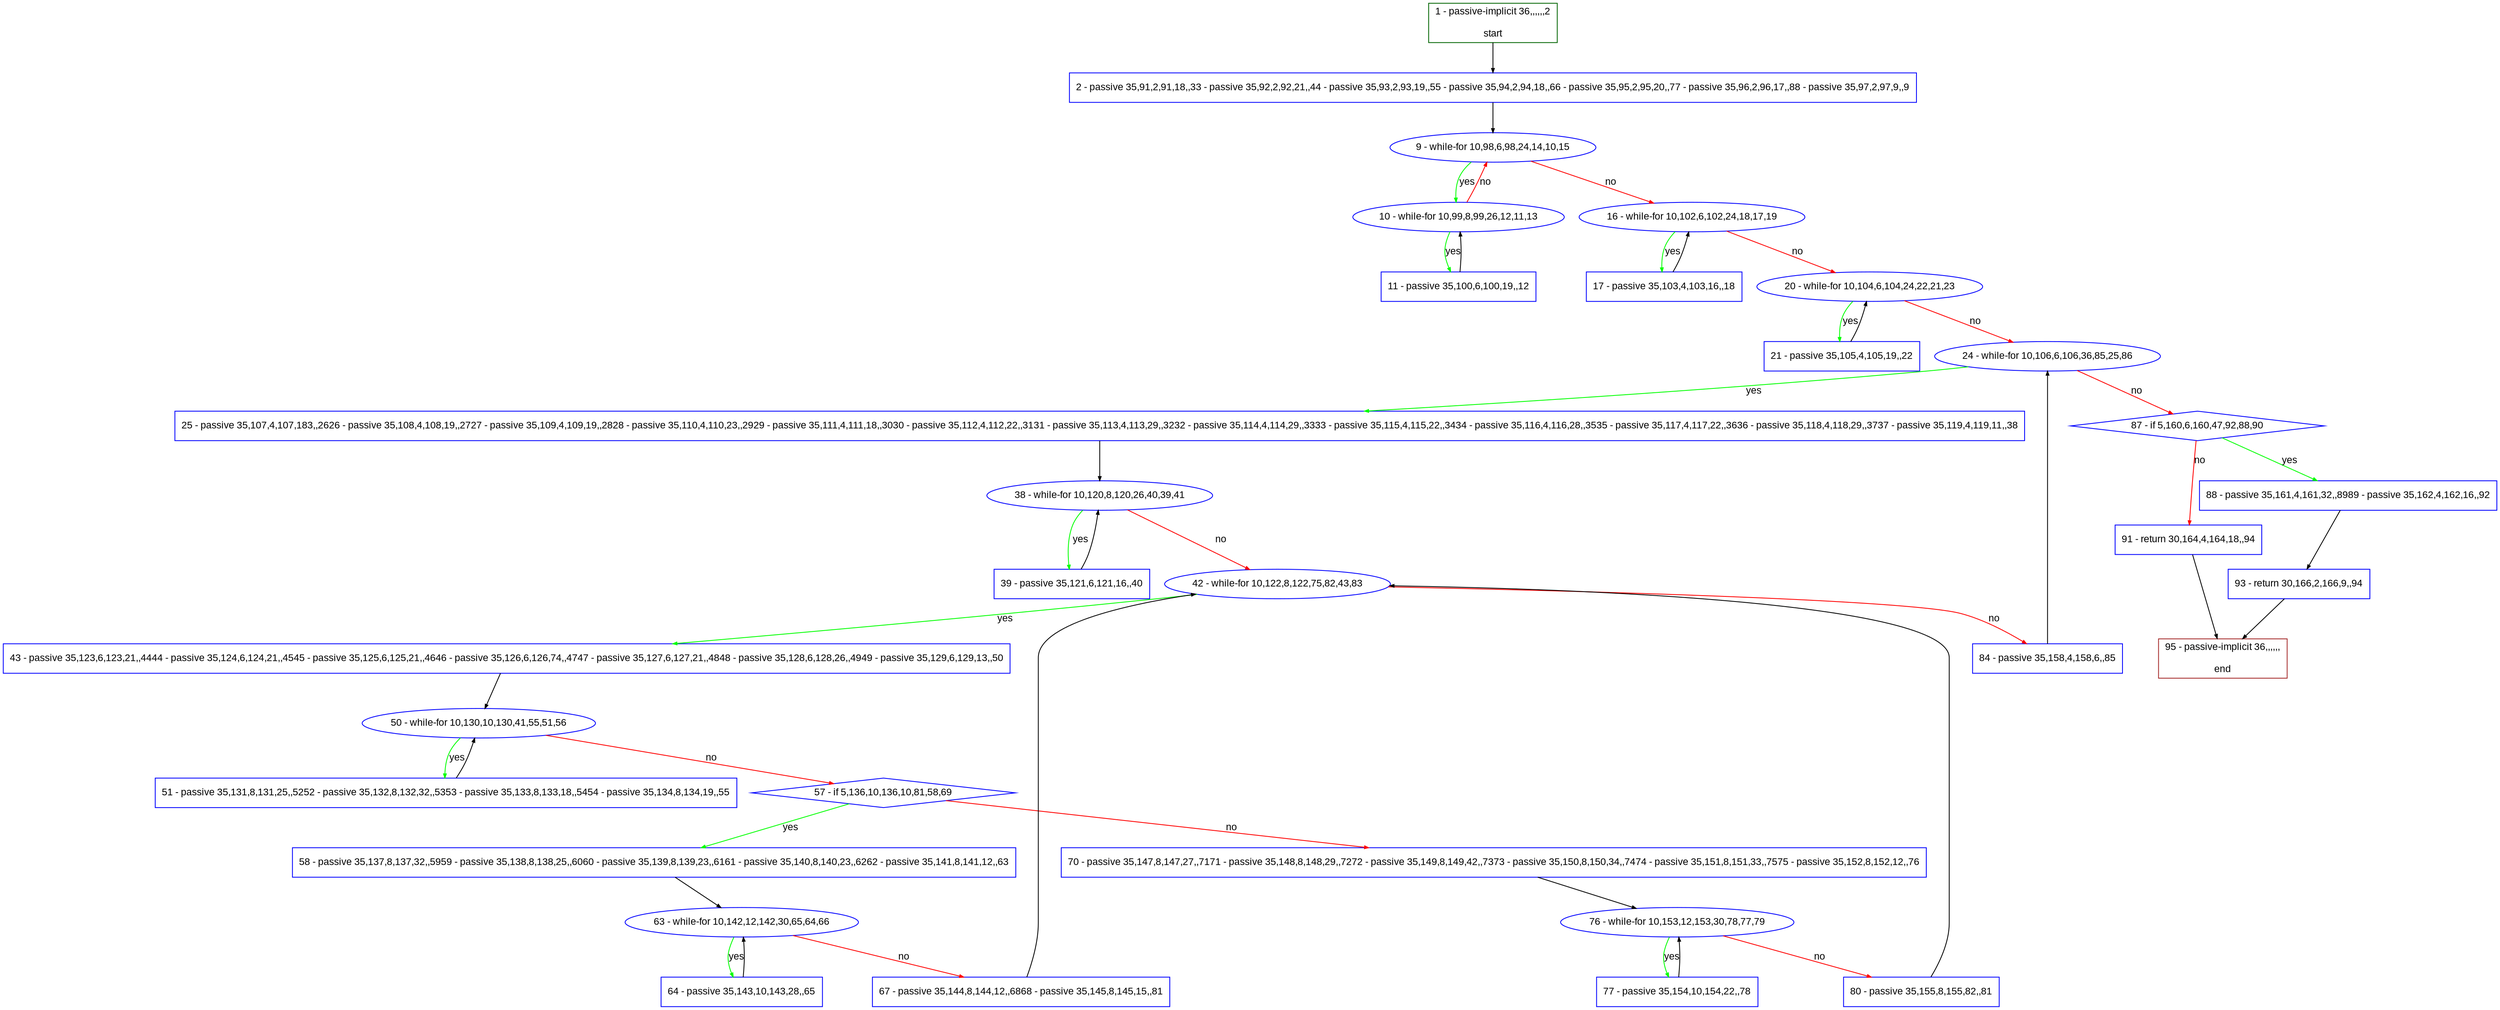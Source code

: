 digraph "" {
  graph [pack="true", label="", fontsize="12", packmode="clust", fontname="Arial", fillcolor="#FFFFCC", bgcolor="white", style="rounded,filled", compound="true"];
  node [node_initialized="no", label="", color="grey", fontsize="12", fillcolor="white", fontname="Arial", style="filled", shape="rectangle", compound="true", fixedsize="false"];
  edge [fontcolor="black", arrowhead="normal", arrowtail="none", arrowsize="0.5", ltail="", label="", color="black", fontsize="12", lhead="", fontname="Arial", dir="forward", compound="true"];
  __N1 [label="2 - passive 35,91,2,91,18,,33 - passive 35,92,2,92,21,,44 - passive 35,93,2,93,19,,55 - passive 35,94,2,94,18,,66 - passive 35,95,2,95,20,,77 - passive 35,96,2,96,17,,88 - passive 35,97,2,97,9,,9", color="#0000ff", fillcolor="#ffffff", style="filled", shape="box"];
  __N2 [label="1 - passive-implicit 36,,,,,,2\n\nstart", color="#006400", fillcolor="#ffffff", style="filled", shape="box"];
  __N3 [label="9 - while-for 10,98,6,98,24,14,10,15", color="#0000ff", fillcolor="#ffffff", style="filled", shape="oval"];
  __N4 [label="10 - while-for 10,99,8,99,26,12,11,13", color="#0000ff", fillcolor="#ffffff", style="filled", shape="oval"];
  __N5 [label="16 - while-for 10,102,6,102,24,18,17,19", color="#0000ff", fillcolor="#ffffff", style="filled", shape="oval"];
  __N6 [label="11 - passive 35,100,6,100,19,,12", color="#0000ff", fillcolor="#ffffff", style="filled", shape="box"];
  __N7 [label="17 - passive 35,103,4,103,16,,18", color="#0000ff", fillcolor="#ffffff", style="filled", shape="box"];
  __N8 [label="20 - while-for 10,104,6,104,24,22,21,23", color="#0000ff", fillcolor="#ffffff", style="filled", shape="oval"];
  __N9 [label="21 - passive 35,105,4,105,19,,22", color="#0000ff", fillcolor="#ffffff", style="filled", shape="box"];
  __N10 [label="24 - while-for 10,106,6,106,36,85,25,86", color="#0000ff", fillcolor="#ffffff", style="filled", shape="oval"];
  __N11 [label="25 - passive 35,107,4,107,183,,2626 - passive 35,108,4,108,19,,2727 - passive 35,109,4,109,19,,2828 - passive 35,110,4,110,23,,2929 - passive 35,111,4,111,18,,3030 - passive 35,112,4,112,22,,3131 - passive 35,113,4,113,29,,3232 - passive 35,114,4,114,29,,3333 - passive 35,115,4,115,22,,3434 - passive 35,116,4,116,28,,3535 - passive 35,117,4,117,22,,3636 - passive 35,118,4,118,29,,3737 - passive 35,119,4,119,11,,38", color="#0000ff", fillcolor="#ffffff", style="filled", shape="box"];
  __N12 [label="87 - if 5,160,6,160,47,92,88,90", color="#0000ff", fillcolor="#ffffff", style="filled", shape="diamond"];
  __N13 [label="38 - while-for 10,120,8,120,26,40,39,41", color="#0000ff", fillcolor="#ffffff", style="filled", shape="oval"];
  __N14 [label="39 - passive 35,121,6,121,16,,40", color="#0000ff", fillcolor="#ffffff", style="filled", shape="box"];
  __N15 [label="42 - while-for 10,122,8,122,75,82,43,83", color="#0000ff", fillcolor="#ffffff", style="filled", shape="oval"];
  __N16 [label="43 - passive 35,123,6,123,21,,4444 - passive 35,124,6,124,21,,4545 - passive 35,125,6,125,21,,4646 - passive 35,126,6,126,74,,4747 - passive 35,127,6,127,21,,4848 - passive 35,128,6,128,26,,4949 - passive 35,129,6,129,13,,50", color="#0000ff", fillcolor="#ffffff", style="filled", shape="box"];
  __N17 [label="84 - passive 35,158,4,158,6,,85", color="#0000ff", fillcolor="#ffffff", style="filled", shape="box"];
  __N18 [label="50 - while-for 10,130,10,130,41,55,51,56", color="#0000ff", fillcolor="#ffffff", style="filled", shape="oval"];
  __N19 [label="51 - passive 35,131,8,131,25,,5252 - passive 35,132,8,132,32,,5353 - passive 35,133,8,133,18,,5454 - passive 35,134,8,134,19,,55", color="#0000ff", fillcolor="#ffffff", style="filled", shape="box"];
  __N20 [label="57 - if 5,136,10,136,10,81,58,69", color="#0000ff", fillcolor="#ffffff", style="filled", shape="diamond"];
  __N21 [label="58 - passive 35,137,8,137,32,,5959 - passive 35,138,8,138,25,,6060 - passive 35,139,8,139,23,,6161 - passive 35,140,8,140,23,,6262 - passive 35,141,8,141,12,,63", color="#0000ff", fillcolor="#ffffff", style="filled", shape="box"];
  __N22 [label="70 - passive 35,147,8,147,27,,7171 - passive 35,148,8,148,29,,7272 - passive 35,149,8,149,42,,7373 - passive 35,150,8,150,34,,7474 - passive 35,151,8,151,33,,7575 - passive 35,152,8,152,12,,76", color="#0000ff", fillcolor="#ffffff", style="filled", shape="box"];
  __N23 [label="63 - while-for 10,142,12,142,30,65,64,66", color="#0000ff", fillcolor="#ffffff", style="filled", shape="oval"];
  __N24 [label="64 - passive 35,143,10,143,28,,65", color="#0000ff", fillcolor="#ffffff", style="filled", shape="box"];
  __N25 [label="67 - passive 35,144,8,144,12,,6868 - passive 35,145,8,145,15,,81", color="#0000ff", fillcolor="#ffffff", style="filled", shape="box"];
  __N26 [label="76 - while-for 10,153,12,153,30,78,77,79", color="#0000ff", fillcolor="#ffffff", style="filled", shape="oval"];
  __N27 [label="77 - passive 35,154,10,154,22,,78", color="#0000ff", fillcolor="#ffffff", style="filled", shape="box"];
  __N28 [label="80 - passive 35,155,8,155,82,,81", color="#0000ff", fillcolor="#ffffff", style="filled", shape="box"];
  __N29 [label="88 - passive 35,161,4,161,32,,8989 - passive 35,162,4,162,16,,92", color="#0000ff", fillcolor="#ffffff", style="filled", shape="box"];
  __N30 [label="91 - return 30,164,4,164,18,,94", color="#0000ff", fillcolor="#ffffff", style="filled", shape="box"];
  __N31 [label="93 - return 30,166,2,166,9,,94", color="#0000ff", fillcolor="#ffffff", style="filled", shape="box"];
  __N32 [label="95 - passive-implicit 36,,,,,,\n\nend", color="#a52a2a", fillcolor="#ffffff", style="filled", shape="box"];
  __N2 -> __N1 [arrowhead="normal", arrowtail="none", color="#000000", label="", dir="forward"];
  __N1 -> __N3 [arrowhead="normal", arrowtail="none", color="#000000", label="", dir="forward"];
  __N3 -> __N4 [arrowhead="normal", arrowtail="none", color="#00ff00", label="yes", dir="forward"];
  __N4 -> __N3 [arrowhead="normal", arrowtail="none", color="#ff0000", label="no", dir="forward"];
  __N3 -> __N5 [arrowhead="normal", arrowtail="none", color="#ff0000", label="no", dir="forward"];
  __N4 -> __N6 [arrowhead="normal", arrowtail="none", color="#00ff00", label="yes", dir="forward"];
  __N6 -> __N4 [arrowhead="normal", arrowtail="none", color="#000000", label="", dir="forward"];
  __N5 -> __N7 [arrowhead="normal", arrowtail="none", color="#00ff00", label="yes", dir="forward"];
  __N7 -> __N5 [arrowhead="normal", arrowtail="none", color="#000000", label="", dir="forward"];
  __N5 -> __N8 [arrowhead="normal", arrowtail="none", color="#ff0000", label="no", dir="forward"];
  __N8 -> __N9 [arrowhead="normal", arrowtail="none", color="#00ff00", label="yes", dir="forward"];
  __N9 -> __N8 [arrowhead="normal", arrowtail="none", color="#000000", label="", dir="forward"];
  __N8 -> __N10 [arrowhead="normal", arrowtail="none", color="#ff0000", label="no", dir="forward"];
  __N10 -> __N11 [arrowhead="normal", arrowtail="none", color="#00ff00", label="yes", dir="forward"];
  __N10 -> __N12 [arrowhead="normal", arrowtail="none", color="#ff0000", label="no", dir="forward"];
  __N11 -> __N13 [arrowhead="normal", arrowtail="none", color="#000000", label="", dir="forward"];
  __N13 -> __N14 [arrowhead="normal", arrowtail="none", color="#00ff00", label="yes", dir="forward"];
  __N14 -> __N13 [arrowhead="normal", arrowtail="none", color="#000000", label="", dir="forward"];
  __N13 -> __N15 [arrowhead="normal", arrowtail="none", color="#ff0000", label="no", dir="forward"];
  __N15 -> __N16 [arrowhead="normal", arrowtail="none", color="#00ff00", label="yes", dir="forward"];
  __N15 -> __N17 [arrowhead="normal", arrowtail="none", color="#ff0000", label="no", dir="forward"];
  __N16 -> __N18 [arrowhead="normal", arrowtail="none", color="#000000", label="", dir="forward"];
  __N18 -> __N19 [arrowhead="normal", arrowtail="none", color="#00ff00", label="yes", dir="forward"];
  __N19 -> __N18 [arrowhead="normal", arrowtail="none", color="#000000", label="", dir="forward"];
  __N18 -> __N20 [arrowhead="normal", arrowtail="none", color="#ff0000", label="no", dir="forward"];
  __N20 -> __N21 [arrowhead="normal", arrowtail="none", color="#00ff00", label="yes", dir="forward"];
  __N20 -> __N22 [arrowhead="normal", arrowtail="none", color="#ff0000", label="no", dir="forward"];
  __N21 -> __N23 [arrowhead="normal", arrowtail="none", color="#000000", label="", dir="forward"];
  __N23 -> __N24 [arrowhead="normal", arrowtail="none", color="#00ff00", label="yes", dir="forward"];
  __N24 -> __N23 [arrowhead="normal", arrowtail="none", color="#000000", label="", dir="forward"];
  __N23 -> __N25 [arrowhead="normal", arrowtail="none", color="#ff0000", label="no", dir="forward"];
  __N25 -> __N15 [arrowhead="normal", arrowtail="none", color="#000000", label="", dir="forward"];
  __N22 -> __N26 [arrowhead="normal", arrowtail="none", color="#000000", label="", dir="forward"];
  __N26 -> __N27 [arrowhead="normal", arrowtail="none", color="#00ff00", label="yes", dir="forward"];
  __N27 -> __N26 [arrowhead="normal", arrowtail="none", color="#000000", label="", dir="forward"];
  __N26 -> __N28 [arrowhead="normal", arrowtail="none", color="#ff0000", label="no", dir="forward"];
  __N28 -> __N15 [arrowhead="normal", arrowtail="none", color="#000000", label="", dir="forward"];
  __N17 -> __N10 [arrowhead="normal", arrowtail="none", color="#000000", label="", dir="forward"];
  __N12 -> __N29 [arrowhead="normal", arrowtail="none", color="#00ff00", label="yes", dir="forward"];
  __N12 -> __N30 [arrowhead="normal", arrowtail="none", color="#ff0000", label="no", dir="forward"];
  __N29 -> __N31 [arrowhead="normal", arrowtail="none", color="#000000", label="", dir="forward"];
  __N30 -> __N32 [arrowhead="normal", arrowtail="none", color="#000000", label="", dir="forward"];
  __N31 -> __N32 [arrowhead="normal", arrowtail="none", color="#000000", label="", dir="forward"];
}
